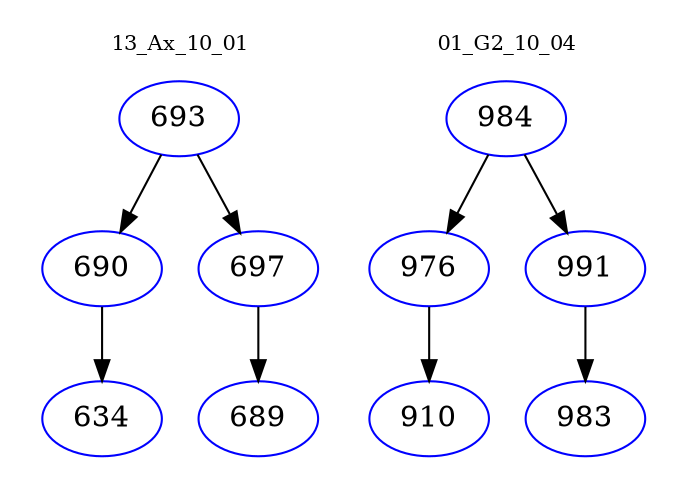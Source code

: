 digraph{
subgraph cluster_0 {
color = white
label = "13_Ax_10_01";
fontsize=10;
T0_693 [label="693", color="blue"]
T0_693 -> T0_690 [color="black"]
T0_690 [label="690", color="blue"]
T0_690 -> T0_634 [color="black"]
T0_634 [label="634", color="blue"]
T0_693 -> T0_697 [color="black"]
T0_697 [label="697", color="blue"]
T0_697 -> T0_689 [color="black"]
T0_689 [label="689", color="blue"]
}
subgraph cluster_1 {
color = white
label = "01_G2_10_04";
fontsize=10;
T1_984 [label="984", color="blue"]
T1_984 -> T1_976 [color="black"]
T1_976 [label="976", color="blue"]
T1_976 -> T1_910 [color="black"]
T1_910 [label="910", color="blue"]
T1_984 -> T1_991 [color="black"]
T1_991 [label="991", color="blue"]
T1_991 -> T1_983 [color="black"]
T1_983 [label="983", color="blue"]
}
}

